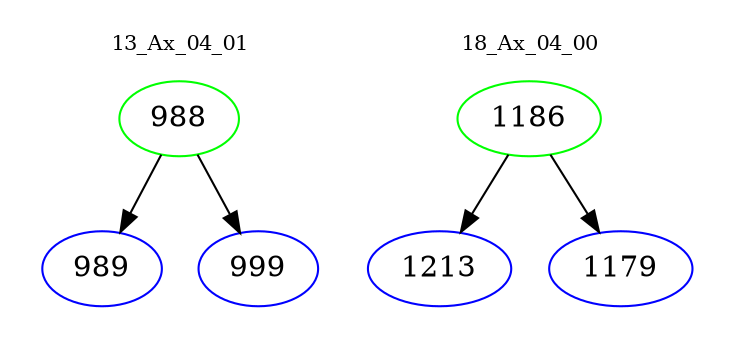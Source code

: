 digraph{
subgraph cluster_0 {
color = white
label = "13_Ax_04_01";
fontsize=10;
T0_988 [label="988", color="green"]
T0_988 -> T0_989 [color="black"]
T0_989 [label="989", color="blue"]
T0_988 -> T0_999 [color="black"]
T0_999 [label="999", color="blue"]
}
subgraph cluster_1 {
color = white
label = "18_Ax_04_00";
fontsize=10;
T1_1186 [label="1186", color="green"]
T1_1186 -> T1_1213 [color="black"]
T1_1213 [label="1213", color="blue"]
T1_1186 -> T1_1179 [color="black"]
T1_1179 [label="1179", color="blue"]
}
}
